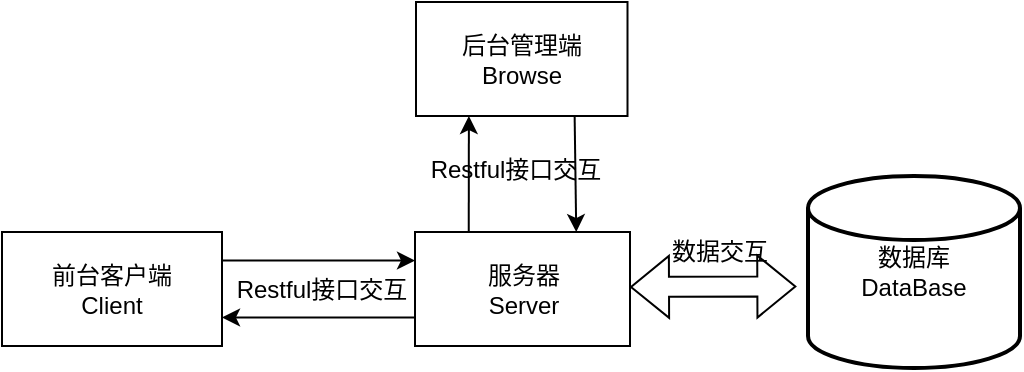 <mxfile version="21.3.4" type="github">
  <diagram name="第 1 页" id="2hllzdMnIf6xdmXF52Gc">
    <mxGraphModel dx="987" dy="511" grid="0" gridSize="10" guides="1" tooltips="1" connect="1" arrows="1" fold="1" page="1" pageScale="1" pageWidth="827" pageHeight="1169" math="0" shadow="0">
      <root>
        <mxCell id="0" />
        <mxCell id="1" parent="0" />
        <mxCell id="vRC2Wy1mngXs7sfRuopv-1" value="前台客户端&lt;br&gt;Client" style="rounded=0;whiteSpace=wrap;html=1;" vertex="1" parent="1">
          <mxGeometry x="175" y="180" width="110" height="57" as="geometry" />
        </mxCell>
        <mxCell id="vRC2Wy1mngXs7sfRuopv-3" value="后台管理端&lt;br&gt;Browse" style="rounded=0;whiteSpace=wrap;html=1;" vertex="1" parent="1">
          <mxGeometry x="382" y="65" width="105.75" height="57" as="geometry" />
        </mxCell>
        <mxCell id="vRC2Wy1mngXs7sfRuopv-4" value="服务器&lt;br&gt;Server" style="rounded=0;whiteSpace=wrap;html=1;" vertex="1" parent="1">
          <mxGeometry x="381.5" y="180" width="107.5" height="57" as="geometry" />
        </mxCell>
        <mxCell id="vRC2Wy1mngXs7sfRuopv-6" value="" style="endArrow=classic;html=1;rounded=0;exitX=1;exitY=0.25;exitDx=0;exitDy=0;entryX=0;entryY=0.25;entryDx=0;entryDy=0;" edge="1" parent="1" source="vRC2Wy1mngXs7sfRuopv-1" target="vRC2Wy1mngXs7sfRuopv-4">
          <mxGeometry width="50" height="50" relative="1" as="geometry">
            <mxPoint x="387" y="291" as="sourcePoint" />
            <mxPoint x="437" y="241" as="targetPoint" />
          </mxGeometry>
        </mxCell>
        <mxCell id="vRC2Wy1mngXs7sfRuopv-7" value="" style="endArrow=classic;html=1;rounded=0;exitX=0;exitY=0.75;exitDx=0;exitDy=0;entryX=1;entryY=0.75;entryDx=0;entryDy=0;" edge="1" parent="1" source="vRC2Wy1mngXs7sfRuopv-4" target="vRC2Wy1mngXs7sfRuopv-1">
          <mxGeometry width="50" height="50" relative="1" as="geometry">
            <mxPoint x="295" y="204" as="sourcePoint" />
            <mxPoint x="392" y="204" as="targetPoint" />
          </mxGeometry>
        </mxCell>
        <mxCell id="vRC2Wy1mngXs7sfRuopv-8" value="Restful接口交互" style="text;html=1;strokeColor=none;fillColor=none;align=center;verticalAlign=middle;whiteSpace=wrap;rounded=0;" vertex="1" parent="1">
          <mxGeometry x="287.5" y="194" width="94" height="29" as="geometry" />
        </mxCell>
        <mxCell id="vRC2Wy1mngXs7sfRuopv-9" value="" style="endArrow=classic;html=1;rounded=0;exitX=0.25;exitY=0;exitDx=0;exitDy=0;entryX=0.25;entryY=1;entryDx=0;entryDy=0;" edge="1" parent="1" source="vRC2Wy1mngXs7sfRuopv-4" target="vRC2Wy1mngXs7sfRuopv-3">
          <mxGeometry width="50" height="50" relative="1" as="geometry">
            <mxPoint x="387" y="180" as="sourcePoint" />
            <mxPoint x="437" y="130" as="targetPoint" />
          </mxGeometry>
        </mxCell>
        <mxCell id="vRC2Wy1mngXs7sfRuopv-10" value="" style="endArrow=classic;html=1;rounded=0;exitX=0.75;exitY=1;exitDx=0;exitDy=0;entryX=0.75;entryY=0;entryDx=0;entryDy=0;" edge="1" parent="1" source="vRC2Wy1mngXs7sfRuopv-3" target="vRC2Wy1mngXs7sfRuopv-4">
          <mxGeometry width="50" height="50" relative="1" as="geometry">
            <mxPoint x="418" y="190" as="sourcePoint" />
            <mxPoint x="418" y="132" as="targetPoint" />
          </mxGeometry>
        </mxCell>
        <mxCell id="vRC2Wy1mngXs7sfRuopv-11" value="Restful接口交互" style="text;html=1;strokeColor=none;fillColor=none;align=center;verticalAlign=middle;whiteSpace=wrap;rounded=0;" vertex="1" parent="1">
          <mxGeometry x="385" y="134" width="94" height="29" as="geometry" />
        </mxCell>
        <mxCell id="vRC2Wy1mngXs7sfRuopv-13" value="数据库&lt;br&gt;DataBase" style="strokeWidth=2;html=1;shape=mxgraph.flowchart.database;whiteSpace=wrap;" vertex="1" parent="1">
          <mxGeometry x="578" y="152" width="106" height="96" as="geometry" />
        </mxCell>
        <mxCell id="vRC2Wy1mngXs7sfRuopv-14" value="" style="shape=flexArrow;endArrow=classic;startArrow=classic;html=1;rounded=0;entryX=-0.055;entryY=0.575;entryDx=0;entryDy=0;entryPerimeter=0;exitX=1;exitY=0.5;exitDx=0;exitDy=0;" edge="1" parent="1" target="vRC2Wy1mngXs7sfRuopv-13">
          <mxGeometry width="100" height="100" relative="1" as="geometry">
            <mxPoint x="489" y="207.5" as="sourcePoint" />
            <mxPoint x="577.986" y="213.08" as="targetPoint" />
          </mxGeometry>
        </mxCell>
        <mxCell id="vRC2Wy1mngXs7sfRuopv-15" value="数据交互" style="text;html=1;strokeColor=none;fillColor=none;align=center;verticalAlign=middle;whiteSpace=wrap;rounded=0;" vertex="1" parent="1">
          <mxGeometry x="504" y="175" width="60" height="30" as="geometry" />
        </mxCell>
      </root>
    </mxGraphModel>
  </diagram>
</mxfile>
